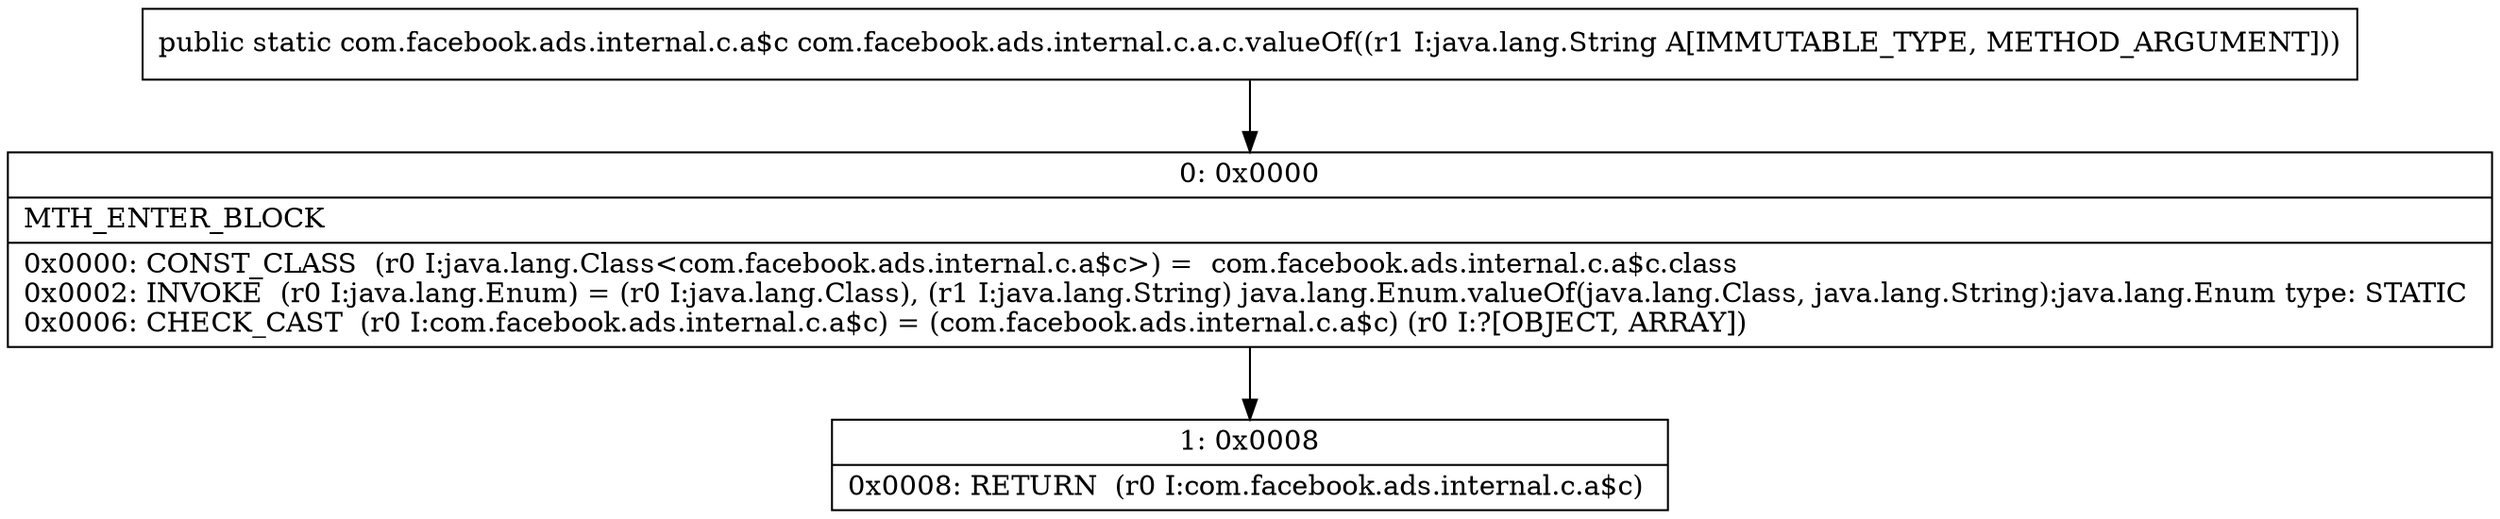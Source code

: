 digraph "CFG forcom.facebook.ads.internal.c.a.c.valueOf(Ljava\/lang\/String;)Lcom\/facebook\/ads\/internal\/c\/a$c;" {
Node_0 [shape=record,label="{0\:\ 0x0000|MTH_ENTER_BLOCK\l|0x0000: CONST_CLASS  (r0 I:java.lang.Class\<com.facebook.ads.internal.c.a$c\>) =  com.facebook.ads.internal.c.a$c.class \l0x0002: INVOKE  (r0 I:java.lang.Enum) = (r0 I:java.lang.Class), (r1 I:java.lang.String) java.lang.Enum.valueOf(java.lang.Class, java.lang.String):java.lang.Enum type: STATIC \l0x0006: CHECK_CAST  (r0 I:com.facebook.ads.internal.c.a$c) = (com.facebook.ads.internal.c.a$c) (r0 I:?[OBJECT, ARRAY]) \l}"];
Node_1 [shape=record,label="{1\:\ 0x0008|0x0008: RETURN  (r0 I:com.facebook.ads.internal.c.a$c) \l}"];
MethodNode[shape=record,label="{public static com.facebook.ads.internal.c.a$c com.facebook.ads.internal.c.a.c.valueOf((r1 I:java.lang.String A[IMMUTABLE_TYPE, METHOD_ARGUMENT])) }"];
MethodNode -> Node_0;
Node_0 -> Node_1;
}

